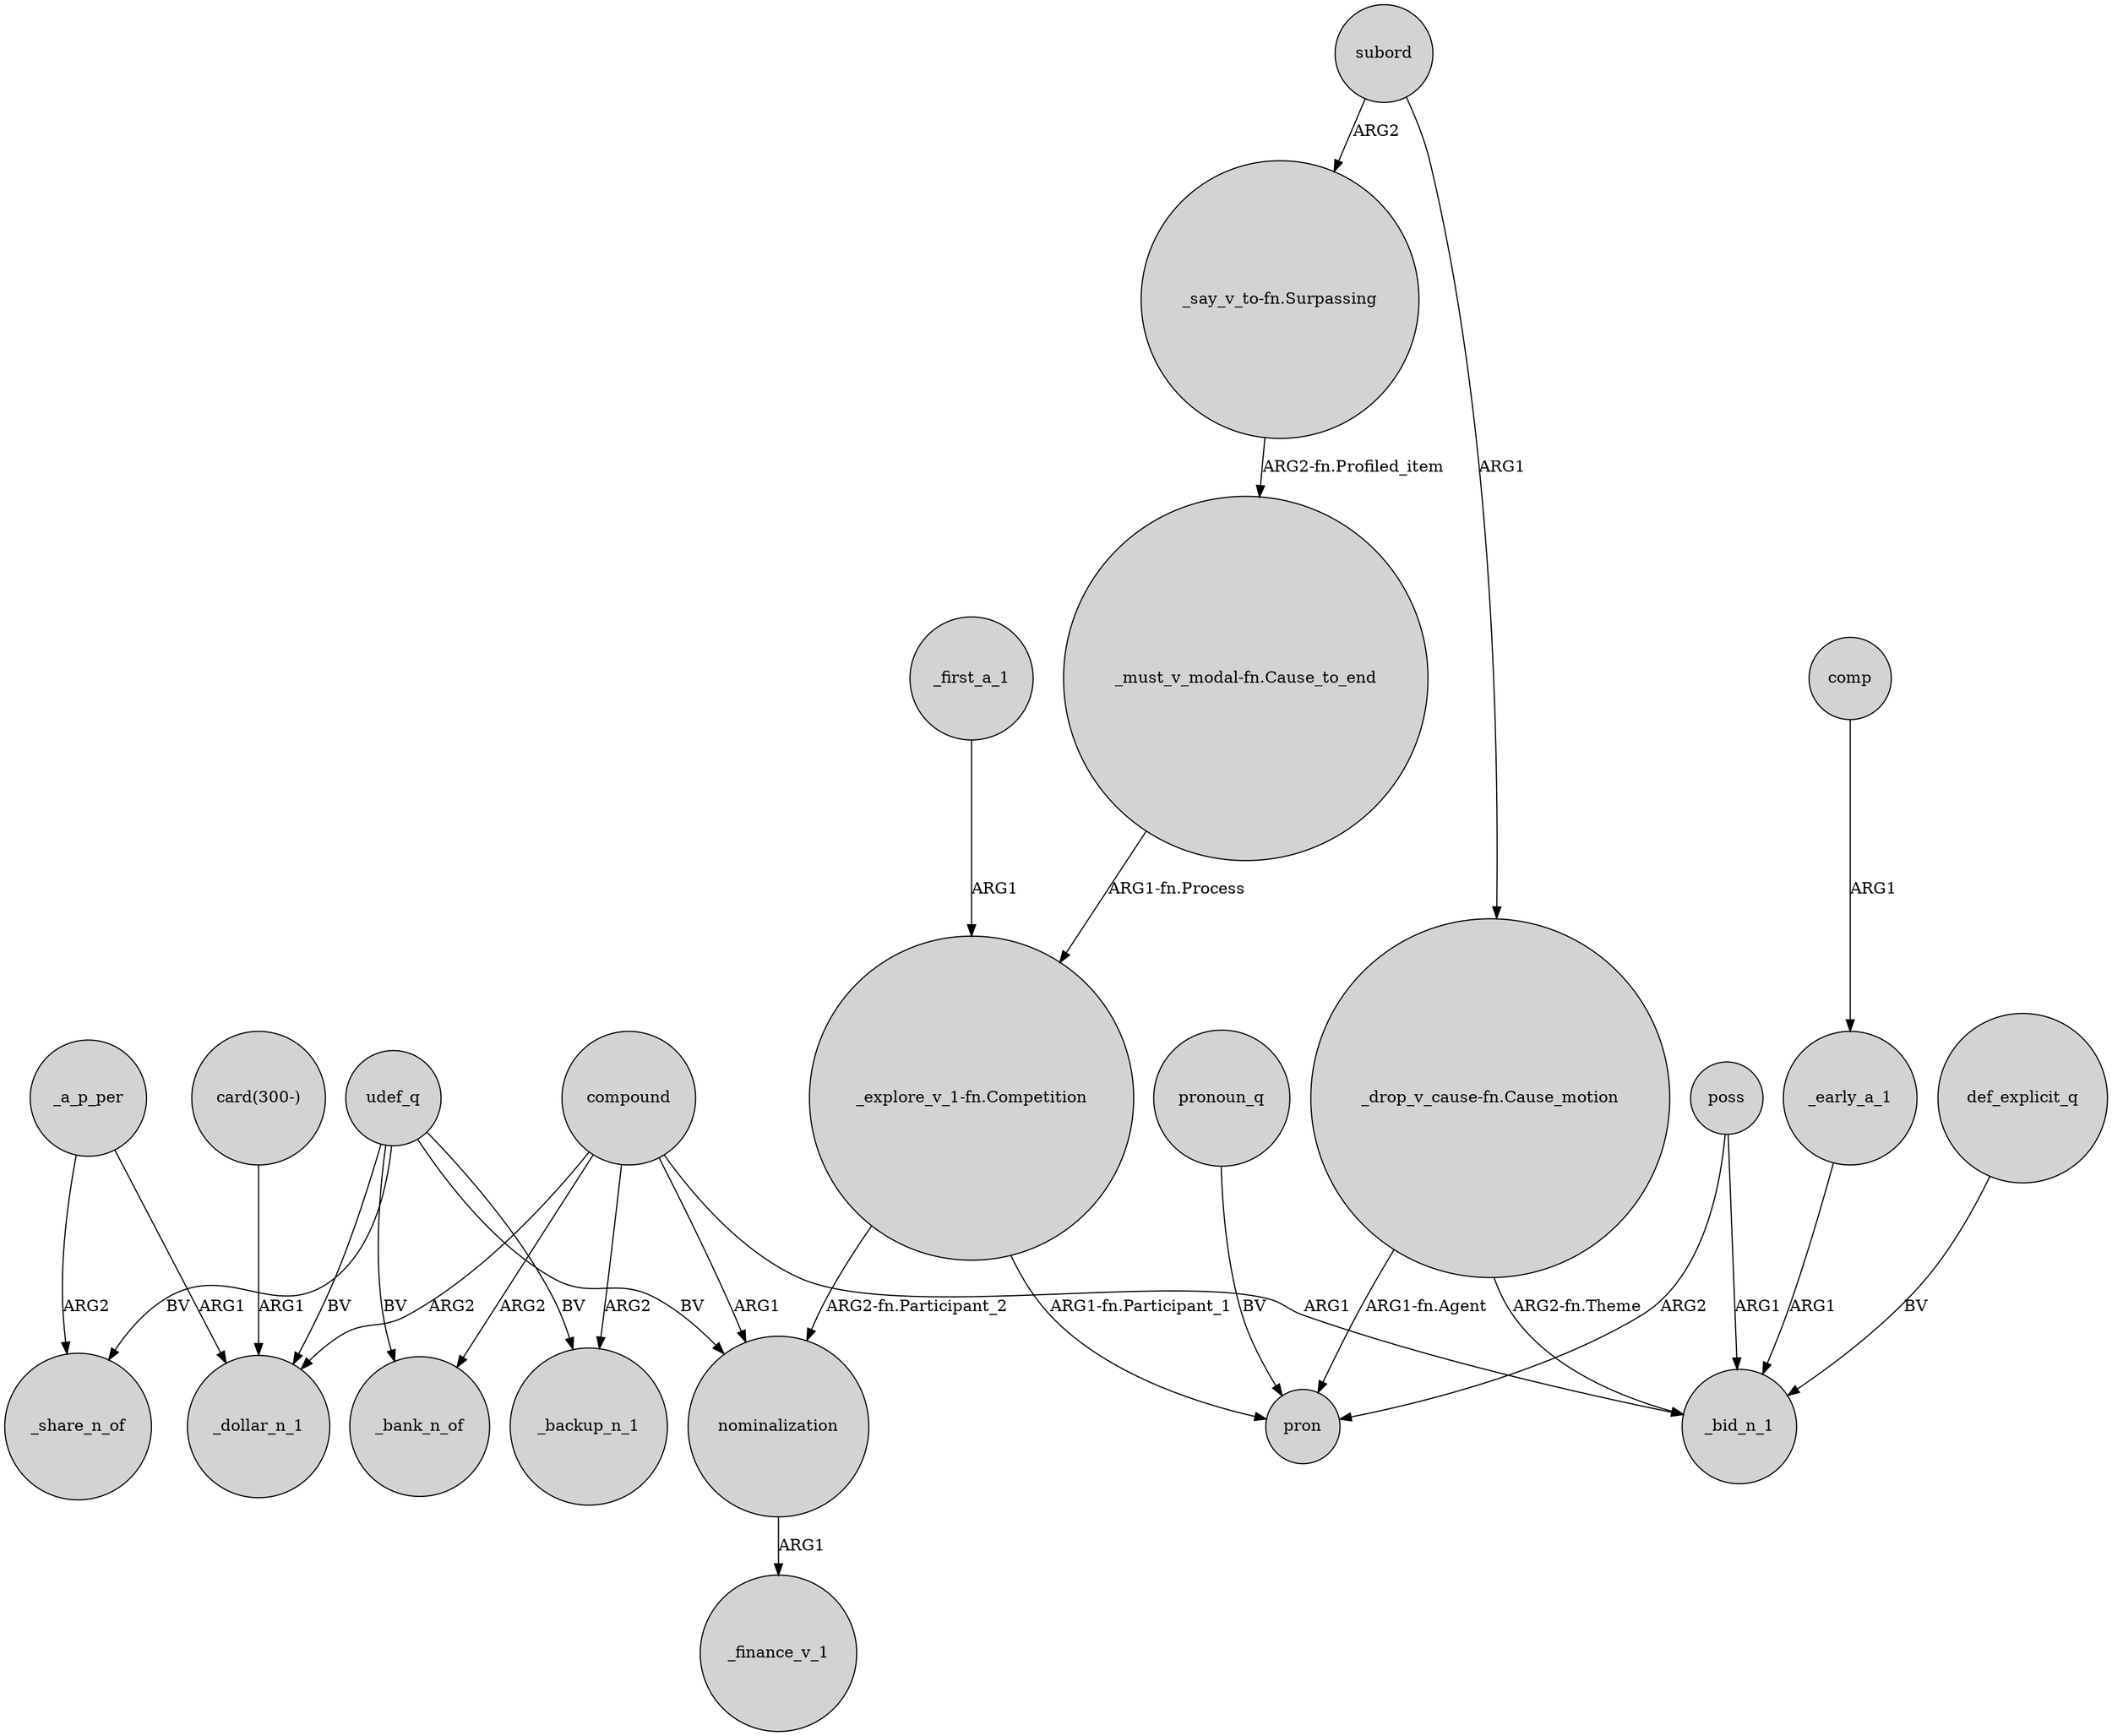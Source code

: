 digraph {
	node [shape=circle style=filled]
	_first_a_1 -> "_explore_v_1-fn.Competition" [label=ARG1]
	poss -> _bid_n_1 [label=ARG1]
	nominalization -> _finance_v_1 [label=ARG1]
	udef_q -> nominalization [label=BV]
	"_say_v_to-fn.Surpassing" -> "_must_v_modal-fn.Cause_to_end" [label="ARG2-fn.Profiled_item"]
	udef_q -> _bank_n_of [label=BV]
	comp -> _early_a_1 [label=ARG1]
	compound -> _dollar_n_1 [label=ARG2]
	"card(300-)" -> _dollar_n_1 [label=ARG1]
	pronoun_q -> pron [label=BV]
	compound -> nominalization [label=ARG1]
	def_explicit_q -> _bid_n_1 [label=BV]
	poss -> pron [label=ARG2]
	"_explore_v_1-fn.Competition" -> nominalization [label="ARG2-fn.Participant_2"]
	subord -> "_say_v_to-fn.Surpassing" [label=ARG2]
	"_drop_v_cause-fn.Cause_motion" -> _bid_n_1 [label="ARG2-fn.Theme"]
	_a_p_per -> _share_n_of [label=ARG2]
	subord -> "_drop_v_cause-fn.Cause_motion" [label=ARG1]
	compound -> _backup_n_1 [label=ARG2]
	udef_q -> _share_n_of [label=BV]
	udef_q -> _dollar_n_1 [label=BV]
	_early_a_1 -> _bid_n_1 [label=ARG1]
	_a_p_per -> _dollar_n_1 [label=ARG1]
	"_explore_v_1-fn.Competition" -> pron [label="ARG1-fn.Participant_1"]
	"_must_v_modal-fn.Cause_to_end" -> "_explore_v_1-fn.Competition" [label="ARG1-fn.Process"]
	udef_q -> _backup_n_1 [label=BV]
	compound -> _bank_n_of [label=ARG2]
	"_drop_v_cause-fn.Cause_motion" -> pron [label="ARG1-fn.Agent"]
	compound -> _bid_n_1 [label=ARG1]
}
